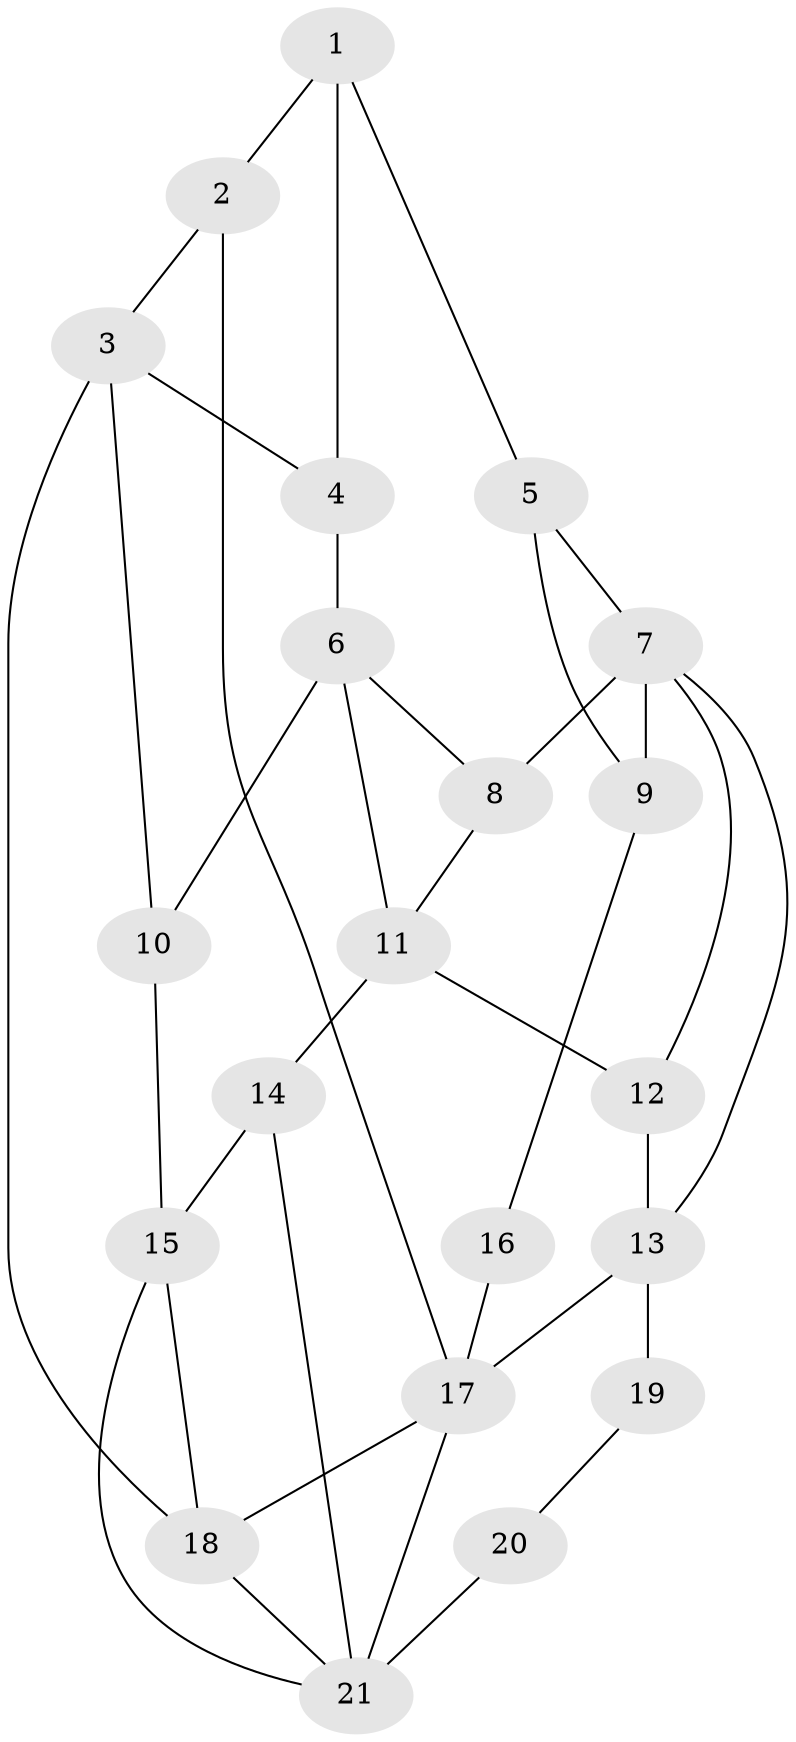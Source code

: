 // original degree distribution, {3: 0.038461538461538464, 6: 0.21153846153846154, 4: 0.25, 5: 0.5}
// Generated by graph-tools (version 1.1) at 2025/54/03/04/25 22:54:43]
// undirected, 21 vertices, 36 edges
graph export_dot {
  node [color=gray90,style=filled];
  1;
  2;
  3;
  4;
  5;
  6;
  7;
  8;
  9;
  10;
  11;
  12;
  13;
  14;
  15;
  16;
  17;
  18;
  19;
  20;
  21;
  1 -- 2 [weight=2.0];
  1 -- 4 [weight=1.0];
  1 -- 5 [weight=2.0];
  2 -- 3 [weight=1.0];
  2 -- 17 [weight=1.0];
  3 -- 4 [weight=2.0];
  3 -- 10 [weight=1.0];
  3 -- 18 [weight=1.0];
  4 -- 6 [weight=2.0];
  5 -- 7 [weight=1.0];
  5 -- 9 [weight=2.0];
  6 -- 8 [weight=1.0];
  6 -- 10 [weight=1.0];
  6 -- 11 [weight=1.0];
  7 -- 8 [weight=2.0];
  7 -- 9 [weight=1.0];
  7 -- 12 [weight=1.0];
  7 -- 13 [weight=1.0];
  8 -- 11 [weight=1.0];
  9 -- 16 [weight=1.0];
  10 -- 15 [weight=2.0];
  11 -- 12 [weight=1.0];
  11 -- 14 [weight=1.0];
  12 -- 13 [weight=2.0];
  13 -- 17 [weight=1.0];
  13 -- 19 [weight=2.0];
  14 -- 15 [weight=2.0];
  14 -- 21 [weight=1.0];
  15 -- 18 [weight=1.0];
  15 -- 21 [weight=1.0];
  16 -- 17 [weight=2.0];
  17 -- 18 [weight=1.0];
  17 -- 21 [weight=1.0];
  18 -- 21 [weight=1.0];
  19 -- 20 [weight=1.0];
  20 -- 21 [weight=2.0];
}

